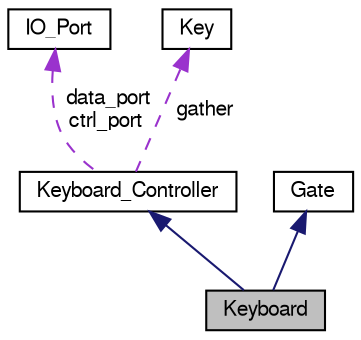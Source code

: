 digraph "Keyboard"
{
  bgcolor="transparent";
  edge [fontname="FreeSans",fontsize="10",labelfontname="FreeSans",labelfontsize="10"];
  node [fontname="FreeSans",fontsize="10",shape=record];
  Node1 [label="Keyboard",height=0.2,width=0.4,color="black", fillcolor="grey75", style="filled" fontcolor="black"];
  Node2 -> Node1 [dir="back",color="midnightblue",fontsize="10",style="solid",fontname="FreeSans"];
  Node2 [label="Keyboard_Controller",height=0.2,width=0.4,color="black",URL="$classKeyboard__Controller.html",tooltip="(PS/2) Tastaturtreiber"];
  Node3 -> Node2 [dir="back",color="darkorchid3",fontsize="10",style="dashed",label=" data_port\nctrl_port" ,fontname="FreeSans"];
  Node3 [label="IO_Port",height=0.2,width=0.4,color="black",URL="$classIO__Port.html",tooltip="Accessor for I/O-Space."];
  Node4 -> Node2 [dir="back",color="darkorchid3",fontsize="10",style="dashed",label=" gather" ,fontname="FreeSans"];
  Node4 [label="Key",height=0.2,width=0.4,color="black",URL="$classKey.html",tooltip="Translator between scancodes ASCII-code and modifier bits."];
  Node5 -> Node1 [dir="back",color="midnightblue",fontsize="10",style="solid",fontname="FreeSans"];
  Node5 [label="Gate",height=0.2,width=0.4,color="black",URL="$classGate.html",tooltip="Basisklasse für die Interruptbehandlung."];
}
